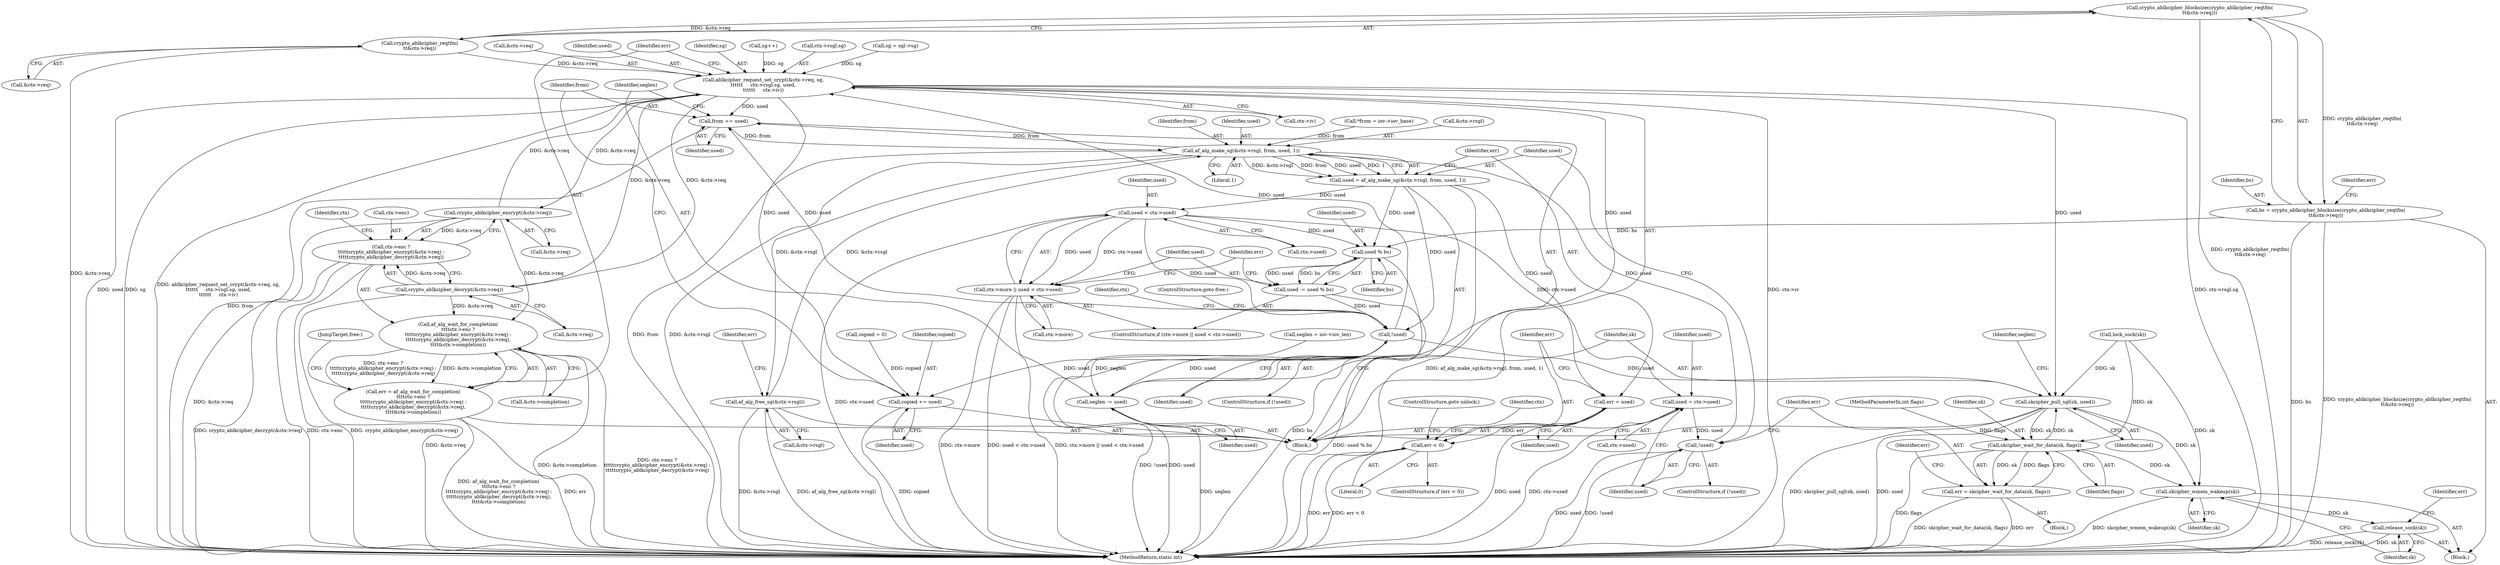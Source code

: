 digraph "0_linux_f3d3342602f8bcbf37d7c46641cb9bca7618eb1c_0@API" {
"1000127" [label="(Call,crypto_ablkcipher_blocksize(crypto_ablkcipher_reqtfm(\n\t\t&ctx->req)))"];
"1000128" [label="(Call,crypto_ablkcipher_reqtfm(\n\t\t&ctx->req))"];
"1000125" [label="(Call,bs = crypto_ablkcipher_blocksize(crypto_ablkcipher_reqtfm(\n\t\t&ctx->req)))"];
"1000244" [label="(Call,used % bs)"];
"1000242" [label="(Call,used -= used % bs)"];
"1000252" [label="(Call,!used)"];
"1000255" [label="(Call,ablkcipher_request_set_crypt(&ctx->req, sg,\n\t\t\t\t\t\t     ctx->rsgl.sg, used,\n\t\t\t\t\t\t     ctx->iv))"];
"1000277" [label="(Call,crypto_ablkcipher_encrypt(&ctx->req))"];
"1000272" [label="(Call,af_alg_wait_for_completion(\n\t\t\t\tctx->enc ?\n\t\t\t\t\tcrypto_ablkcipher_encrypt(&ctx->req) :\n\t\t\t\t\tcrypto_ablkcipher_decrypt(&ctx->req),\n\t\t\t\t&ctx->completion))"];
"1000270" [label="(Call,err = af_alg_wait_for_completion(\n\t\t\t\tctx->enc ?\n\t\t\t\t\tcrypto_ablkcipher_encrypt(&ctx->req) :\n\t\t\t\t\tcrypto_ablkcipher_decrypt(&ctx->req),\n\t\t\t\t&ctx->completion))"];
"1000273" [label="(Call,ctx->enc ?\n\t\t\t\t\tcrypto_ablkcipher_encrypt(&ctx->req) :\n\t\t\t\t\tcrypto_ablkcipher_decrypt(&ctx->req))"];
"1000282" [label="(Call,crypto_ablkcipher_decrypt(&ctx->req))"];
"1000300" [label="(Call,copied += used)"];
"1000303" [label="(Call,from += used)"];
"1000216" [label="(Call,af_alg_make_sg(&ctx->rsgl, from, used, 1))"];
"1000214" [label="(Call,used = af_alg_make_sg(&ctx->rsgl, from, used, 1))"];
"1000224" [label="(Call,err = used)"];
"1000228" [label="(Call,err < 0)"];
"1000237" [label="(Call,used < ctx->used)"];
"1000197" [label="(Call,used = ctx->used)"];
"1000203" [label="(Call,!used)"];
"1000233" [label="(Call,ctx->more || used < ctx->used)"];
"1000292" [label="(Call,af_alg_free_sg(&ctx->rsgl))"];
"1000306" [label="(Call,seglen -= used)"];
"1000309" [label="(Call,skcipher_pull_sgl(sk, used))"];
"1000208" [label="(Call,skcipher_wait_for_data(sk, flags))"];
"1000206" [label="(Call,err = skcipher_wait_for_data(sk, flags))"];
"1000316" [label="(Call,skcipher_wmem_wakeup(sk))"];
"1000318" [label="(Call,release_sock(sk))"];
"1000212" [label="(Identifier,err)"];
"1000230" [label="(Literal,0)"];
"1000209" [label="(Identifier,sk)"];
"1000266" [label="(Identifier,used)"];
"1000273" [label="(Call,ctx->enc ?\n\t\t\t\t\tcrypto_ablkcipher_encrypt(&ctx->req) :\n\t\t\t\t\tcrypto_ablkcipher_decrypt(&ctx->req))"];
"1000317" [label="(Identifier,sk)"];
"1000225" [label="(Identifier,err)"];
"1000310" [label="(Identifier,sk)"];
"1000208" [label="(Call,skcipher_wait_for_data(sk, flags))"];
"1000139" [label="(Identifier,err)"];
"1000253" [label="(Identifier,used)"];
"1000235" [label="(Identifier,ctx)"];
"1000245" [label="(Identifier,used)"];
"1000260" [label="(Identifier,sg)"];
"1000244" [label="(Call,used % bs)"];
"1000197" [label="(Call,used = ctx->used)"];
"1000105" [label="(MethodParameterIn,int flags)"];
"1000307" [label="(Identifier,seglen)"];
"1000195" [label="(Call,sg++)"];
"1000291" [label="(JumpTarget,free:)"];
"1000258" [label="(Identifier,ctx)"];
"1000106" [label="(Block,)"];
"1000171" [label="(Call,seglen = iov->iov_len)"];
"1000239" [label="(Call,ctx->used)"];
"1000210" [label="(Identifier,flags)"];
"1000223" [label="(Literal,1)"];
"1000246" [label="(Identifier,bs)"];
"1000204" [label="(Identifier,used)"];
"1000125" [label="(Call,bs = crypto_ablkcipher_blocksize(crypto_ablkcipher_reqtfm(\n\t\t&ctx->req)))"];
"1000271" [label="(Identifier,err)"];
"1000272" [label="(Call,af_alg_wait_for_completion(\n\t\t\t\tctx->enc ?\n\t\t\t\t\tcrypto_ablkcipher_encrypt(&ctx->req) :\n\t\t\t\t\tcrypto_ablkcipher_decrypt(&ctx->req),\n\t\t\t\t&ctx->completion))"];
"1000229" [label="(Identifier,err)"];
"1000302" [label="(Identifier,used)"];
"1000318" [label="(Call,release_sock(sk))"];
"1000300" [label="(Call,copied += used)"];
"1000274" [label="(Call,ctx->enc)"];
"1000261" [label="(Call,ctx->rsgl.sg)"];
"1000248" [label="(Identifier,err)"];
"1000228" [label="(Call,err < 0)"];
"1000287" [label="(Call,&ctx->completion)"];
"1000309" [label="(Call,skcipher_pull_sgl(sk, used))"];
"1000226" [label="(Identifier,used)"];
"1000238" [label="(Identifier,used)"];
"1000215" [label="(Identifier,used)"];
"1000270" [label="(Call,err = af_alg_wait_for_completion(\n\t\t\t\tctx->enc ?\n\t\t\t\t\tcrypto_ablkcipher_encrypt(&ctx->req) :\n\t\t\t\t\tcrypto_ablkcipher_decrypt(&ctx->req),\n\t\t\t\t&ctx->completion))"];
"1000214" [label="(Call,used = af_alg_make_sg(&ctx->rsgl, from, used, 1))"];
"1000144" [label="(Call,copied = 0)"];
"1000199" [label="(Call,ctx->used)"];
"1000242" [label="(Call,used -= used % bs)"];
"1000298" [label="(Identifier,err)"];
"1000147" [label="(Call,lock_sock(sk))"];
"1000177" [label="(Call,*from = iov->iov_base)"];
"1000252" [label="(Call,!used)"];
"1000237" [label="(Call,used < ctx->used)"];
"1000306" [label="(Call,seglen -= used)"];
"1000129" [label="(Call,&ctx->req)"];
"1000251" [label="(ControlStructure,if (!used))"];
"1000126" [label="(Identifier,bs)"];
"1000321" [label="(MethodReturn,static int)"];
"1000234" [label="(Call,ctx->more)"];
"1000277" [label="(Call,crypto_ablkcipher_encrypt(&ctx->req))"];
"1000267" [label="(Call,ctx->iv)"];
"1000185" [label="(Call,sg = sgl->sg)"];
"1000254" [label="(ControlStructure,goto free;)"];
"1000233" [label="(Call,ctx->more || used < ctx->used)"];
"1000202" [label="(ControlStructure,if (!used))"];
"1000203" [label="(Call,!used)"];
"1000216" [label="(Call,af_alg_make_sg(&ctx->rsgl, from, used, 1))"];
"1000316" [label="(Call,skcipher_wmem_wakeup(sk))"];
"1000278" [label="(Call,&ctx->req)"];
"1000232" [label="(ControlStructure,if (ctx->more || used < ctx->used))"];
"1000217" [label="(Call,&ctx->rsgl)"];
"1000255" [label="(Call,ablkcipher_request_set_crypt(&ctx->req, sg,\n\t\t\t\t\t\t     ctx->rsgl.sg, used,\n\t\t\t\t\t\t     ctx->iv))"];
"1000304" [label="(Identifier,from)"];
"1000198" [label="(Identifier,used)"];
"1000283" [label="(Call,&ctx->req)"];
"1000231" [label="(ControlStructure,goto unlock;)"];
"1000301" [label="(Identifier,copied)"];
"1000183" [label="(Identifier,seglen)"];
"1000293" [label="(Call,&ctx->rsgl)"];
"1000319" [label="(Identifier,sk)"];
"1000224" [label="(Call,err = used)"];
"1000221" [label="(Identifier,from)"];
"1000311" [label="(Identifier,used)"];
"1000127" [label="(Call,crypto_ablkcipher_blocksize(crypto_ablkcipher_reqtfm(\n\t\t&ctx->req)))"];
"1000303" [label="(Call,from += used)"];
"1000256" [label="(Call,&ctx->req)"];
"1000282" [label="(Call,crypto_ablkcipher_decrypt(&ctx->req))"];
"1000206" [label="(Call,err = skcipher_wait_for_data(sk, flags))"];
"1000205" [label="(Block,)"];
"1000289" [label="(Identifier,ctx)"];
"1000243" [label="(Identifier,used)"];
"1000184" [label="(Block,)"];
"1000207" [label="(Identifier,err)"];
"1000227" [label="(ControlStructure,if (err < 0))"];
"1000292" [label="(Call,af_alg_free_sg(&ctx->rsgl))"];
"1000320" [label="(Identifier,err)"];
"1000305" [label="(Identifier,used)"];
"1000308" [label="(Identifier,used)"];
"1000128" [label="(Call,crypto_ablkcipher_reqtfm(\n\t\t&ctx->req))"];
"1000222" [label="(Identifier,used)"];
"1000127" -> "1000125"  [label="AST: "];
"1000127" -> "1000128"  [label="CFG: "];
"1000128" -> "1000127"  [label="AST: "];
"1000125" -> "1000127"  [label="CFG: "];
"1000127" -> "1000321"  [label="DDG: crypto_ablkcipher_reqtfm(\n\t\t&ctx->req)"];
"1000127" -> "1000125"  [label="DDG: crypto_ablkcipher_reqtfm(\n\t\t&ctx->req)"];
"1000128" -> "1000127"  [label="DDG: &ctx->req"];
"1000128" -> "1000129"  [label="CFG: "];
"1000129" -> "1000128"  [label="AST: "];
"1000128" -> "1000321"  [label="DDG: &ctx->req"];
"1000128" -> "1000255"  [label="DDG: &ctx->req"];
"1000125" -> "1000106"  [label="AST: "];
"1000126" -> "1000125"  [label="AST: "];
"1000139" -> "1000125"  [label="CFG: "];
"1000125" -> "1000321"  [label="DDG: bs"];
"1000125" -> "1000321"  [label="DDG: crypto_ablkcipher_blocksize(crypto_ablkcipher_reqtfm(\n\t\t&ctx->req))"];
"1000125" -> "1000244"  [label="DDG: bs"];
"1000244" -> "1000242"  [label="AST: "];
"1000244" -> "1000246"  [label="CFG: "];
"1000245" -> "1000244"  [label="AST: "];
"1000246" -> "1000244"  [label="AST: "];
"1000242" -> "1000244"  [label="CFG: "];
"1000244" -> "1000321"  [label="DDG: bs"];
"1000244" -> "1000242"  [label="DDG: used"];
"1000244" -> "1000242"  [label="DDG: bs"];
"1000237" -> "1000244"  [label="DDG: used"];
"1000214" -> "1000244"  [label="DDG: used"];
"1000242" -> "1000232"  [label="AST: "];
"1000243" -> "1000242"  [label="AST: "];
"1000248" -> "1000242"  [label="CFG: "];
"1000242" -> "1000321"  [label="DDG: used % bs"];
"1000242" -> "1000252"  [label="DDG: used"];
"1000252" -> "1000251"  [label="AST: "];
"1000252" -> "1000253"  [label="CFG: "];
"1000253" -> "1000252"  [label="AST: "];
"1000254" -> "1000252"  [label="CFG: "];
"1000258" -> "1000252"  [label="CFG: "];
"1000252" -> "1000321"  [label="DDG: used"];
"1000252" -> "1000321"  [label="DDG: !used"];
"1000237" -> "1000252"  [label="DDG: used"];
"1000214" -> "1000252"  [label="DDG: used"];
"1000252" -> "1000255"  [label="DDG: used"];
"1000252" -> "1000300"  [label="DDG: used"];
"1000252" -> "1000303"  [label="DDG: used"];
"1000252" -> "1000306"  [label="DDG: used"];
"1000252" -> "1000309"  [label="DDG: used"];
"1000255" -> "1000184"  [label="AST: "];
"1000255" -> "1000267"  [label="CFG: "];
"1000256" -> "1000255"  [label="AST: "];
"1000260" -> "1000255"  [label="AST: "];
"1000261" -> "1000255"  [label="AST: "];
"1000266" -> "1000255"  [label="AST: "];
"1000267" -> "1000255"  [label="AST: "];
"1000271" -> "1000255"  [label="CFG: "];
"1000255" -> "1000321"  [label="DDG: sg"];
"1000255" -> "1000321"  [label="DDG: ablkcipher_request_set_crypt(&ctx->req, sg,\n\t\t\t\t\t\t     ctx->rsgl.sg, used,\n\t\t\t\t\t\t     ctx->iv)"];
"1000255" -> "1000321"  [label="DDG: ctx->iv"];
"1000255" -> "1000321"  [label="DDG: used"];
"1000255" -> "1000321"  [label="DDG: ctx->rsgl.sg"];
"1000277" -> "1000255"  [label="DDG: &ctx->req"];
"1000282" -> "1000255"  [label="DDG: &ctx->req"];
"1000185" -> "1000255"  [label="DDG: sg"];
"1000195" -> "1000255"  [label="DDG: sg"];
"1000255" -> "1000277"  [label="DDG: &ctx->req"];
"1000255" -> "1000282"  [label="DDG: &ctx->req"];
"1000255" -> "1000300"  [label="DDG: used"];
"1000255" -> "1000303"  [label="DDG: used"];
"1000255" -> "1000306"  [label="DDG: used"];
"1000255" -> "1000309"  [label="DDG: used"];
"1000277" -> "1000273"  [label="AST: "];
"1000277" -> "1000278"  [label="CFG: "];
"1000278" -> "1000277"  [label="AST: "];
"1000273" -> "1000277"  [label="CFG: "];
"1000277" -> "1000321"  [label="DDG: &ctx->req"];
"1000277" -> "1000272"  [label="DDG: &ctx->req"];
"1000277" -> "1000273"  [label="DDG: &ctx->req"];
"1000272" -> "1000270"  [label="AST: "];
"1000272" -> "1000287"  [label="CFG: "];
"1000273" -> "1000272"  [label="AST: "];
"1000287" -> "1000272"  [label="AST: "];
"1000270" -> "1000272"  [label="CFG: "];
"1000272" -> "1000321"  [label="DDG: &ctx->completion"];
"1000272" -> "1000321"  [label="DDG: ctx->enc ?\n\t\t\t\t\tcrypto_ablkcipher_encrypt(&ctx->req) :\n\t\t\t\t\tcrypto_ablkcipher_decrypt(&ctx->req)"];
"1000272" -> "1000270"  [label="DDG: ctx->enc ?\n\t\t\t\t\tcrypto_ablkcipher_encrypt(&ctx->req) :\n\t\t\t\t\tcrypto_ablkcipher_decrypt(&ctx->req)"];
"1000272" -> "1000270"  [label="DDG: &ctx->completion"];
"1000282" -> "1000272"  [label="DDG: &ctx->req"];
"1000270" -> "1000184"  [label="AST: "];
"1000271" -> "1000270"  [label="AST: "];
"1000291" -> "1000270"  [label="CFG: "];
"1000270" -> "1000321"  [label="DDG: af_alg_wait_for_completion(\n\t\t\t\tctx->enc ?\n\t\t\t\t\tcrypto_ablkcipher_encrypt(&ctx->req) :\n\t\t\t\t\tcrypto_ablkcipher_decrypt(&ctx->req),\n\t\t\t\t&ctx->completion)"];
"1000270" -> "1000321"  [label="DDG: err"];
"1000273" -> "1000282"  [label="CFG: "];
"1000274" -> "1000273"  [label="AST: "];
"1000282" -> "1000273"  [label="AST: "];
"1000289" -> "1000273"  [label="CFG: "];
"1000273" -> "1000321"  [label="DDG: crypto_ablkcipher_decrypt(&ctx->req)"];
"1000273" -> "1000321"  [label="DDG: ctx->enc"];
"1000273" -> "1000321"  [label="DDG: crypto_ablkcipher_encrypt(&ctx->req)"];
"1000282" -> "1000273"  [label="DDG: &ctx->req"];
"1000282" -> "1000283"  [label="CFG: "];
"1000283" -> "1000282"  [label="AST: "];
"1000282" -> "1000321"  [label="DDG: &ctx->req"];
"1000300" -> "1000184"  [label="AST: "];
"1000300" -> "1000302"  [label="CFG: "];
"1000301" -> "1000300"  [label="AST: "];
"1000302" -> "1000300"  [label="AST: "];
"1000304" -> "1000300"  [label="CFG: "];
"1000300" -> "1000321"  [label="DDG: copied"];
"1000144" -> "1000300"  [label="DDG: copied"];
"1000303" -> "1000184"  [label="AST: "];
"1000303" -> "1000305"  [label="CFG: "];
"1000304" -> "1000303"  [label="AST: "];
"1000305" -> "1000303"  [label="AST: "];
"1000307" -> "1000303"  [label="CFG: "];
"1000303" -> "1000321"  [label="DDG: from"];
"1000303" -> "1000216"  [label="DDG: from"];
"1000216" -> "1000303"  [label="DDG: from"];
"1000216" -> "1000214"  [label="AST: "];
"1000216" -> "1000223"  [label="CFG: "];
"1000217" -> "1000216"  [label="AST: "];
"1000221" -> "1000216"  [label="AST: "];
"1000222" -> "1000216"  [label="AST: "];
"1000223" -> "1000216"  [label="AST: "];
"1000214" -> "1000216"  [label="CFG: "];
"1000216" -> "1000321"  [label="DDG: from"];
"1000216" -> "1000321"  [label="DDG: &ctx->rsgl"];
"1000216" -> "1000214"  [label="DDG: &ctx->rsgl"];
"1000216" -> "1000214"  [label="DDG: from"];
"1000216" -> "1000214"  [label="DDG: used"];
"1000216" -> "1000214"  [label="DDG: 1"];
"1000292" -> "1000216"  [label="DDG: &ctx->rsgl"];
"1000177" -> "1000216"  [label="DDG: from"];
"1000203" -> "1000216"  [label="DDG: used"];
"1000216" -> "1000292"  [label="DDG: &ctx->rsgl"];
"1000214" -> "1000184"  [label="AST: "];
"1000215" -> "1000214"  [label="AST: "];
"1000225" -> "1000214"  [label="CFG: "];
"1000214" -> "1000321"  [label="DDG: af_alg_make_sg(&ctx->rsgl, from, used, 1)"];
"1000214" -> "1000224"  [label="DDG: used"];
"1000214" -> "1000237"  [label="DDG: used"];
"1000224" -> "1000184"  [label="AST: "];
"1000224" -> "1000226"  [label="CFG: "];
"1000225" -> "1000224"  [label="AST: "];
"1000226" -> "1000224"  [label="AST: "];
"1000229" -> "1000224"  [label="CFG: "];
"1000224" -> "1000321"  [label="DDG: used"];
"1000224" -> "1000228"  [label="DDG: err"];
"1000228" -> "1000227"  [label="AST: "];
"1000228" -> "1000230"  [label="CFG: "];
"1000229" -> "1000228"  [label="AST: "];
"1000230" -> "1000228"  [label="AST: "];
"1000231" -> "1000228"  [label="CFG: "];
"1000235" -> "1000228"  [label="CFG: "];
"1000228" -> "1000321"  [label="DDG: err < 0"];
"1000228" -> "1000321"  [label="DDG: err"];
"1000237" -> "1000233"  [label="AST: "];
"1000237" -> "1000239"  [label="CFG: "];
"1000238" -> "1000237"  [label="AST: "];
"1000239" -> "1000237"  [label="AST: "];
"1000233" -> "1000237"  [label="CFG: "];
"1000237" -> "1000321"  [label="DDG: ctx->used"];
"1000237" -> "1000197"  [label="DDG: ctx->used"];
"1000237" -> "1000233"  [label="DDG: used"];
"1000237" -> "1000233"  [label="DDG: ctx->used"];
"1000197" -> "1000184"  [label="AST: "];
"1000197" -> "1000199"  [label="CFG: "];
"1000198" -> "1000197"  [label="AST: "];
"1000199" -> "1000197"  [label="AST: "];
"1000204" -> "1000197"  [label="CFG: "];
"1000197" -> "1000321"  [label="DDG: ctx->used"];
"1000197" -> "1000203"  [label="DDG: used"];
"1000203" -> "1000202"  [label="AST: "];
"1000203" -> "1000204"  [label="CFG: "];
"1000204" -> "1000203"  [label="AST: "];
"1000207" -> "1000203"  [label="CFG: "];
"1000215" -> "1000203"  [label="CFG: "];
"1000203" -> "1000321"  [label="DDG: !used"];
"1000203" -> "1000321"  [label="DDG: used"];
"1000233" -> "1000232"  [label="AST: "];
"1000233" -> "1000234"  [label="CFG: "];
"1000234" -> "1000233"  [label="AST: "];
"1000243" -> "1000233"  [label="CFG: "];
"1000248" -> "1000233"  [label="CFG: "];
"1000233" -> "1000321"  [label="DDG: used < ctx->used"];
"1000233" -> "1000321"  [label="DDG: ctx->more || used < ctx->used"];
"1000233" -> "1000321"  [label="DDG: ctx->more"];
"1000292" -> "1000184"  [label="AST: "];
"1000292" -> "1000293"  [label="CFG: "];
"1000293" -> "1000292"  [label="AST: "];
"1000298" -> "1000292"  [label="CFG: "];
"1000292" -> "1000321"  [label="DDG: af_alg_free_sg(&ctx->rsgl)"];
"1000292" -> "1000321"  [label="DDG: &ctx->rsgl"];
"1000306" -> "1000184"  [label="AST: "];
"1000306" -> "1000308"  [label="CFG: "];
"1000307" -> "1000306"  [label="AST: "];
"1000308" -> "1000306"  [label="AST: "];
"1000310" -> "1000306"  [label="CFG: "];
"1000306" -> "1000321"  [label="DDG: seglen"];
"1000171" -> "1000306"  [label="DDG: seglen"];
"1000309" -> "1000184"  [label="AST: "];
"1000309" -> "1000311"  [label="CFG: "];
"1000310" -> "1000309"  [label="AST: "];
"1000311" -> "1000309"  [label="AST: "];
"1000183" -> "1000309"  [label="CFG: "];
"1000309" -> "1000321"  [label="DDG: skcipher_pull_sgl(sk, used)"];
"1000309" -> "1000321"  [label="DDG: used"];
"1000309" -> "1000208"  [label="DDG: sk"];
"1000208" -> "1000309"  [label="DDG: sk"];
"1000147" -> "1000309"  [label="DDG: sk"];
"1000309" -> "1000316"  [label="DDG: sk"];
"1000208" -> "1000206"  [label="AST: "];
"1000208" -> "1000210"  [label="CFG: "];
"1000209" -> "1000208"  [label="AST: "];
"1000210" -> "1000208"  [label="AST: "];
"1000206" -> "1000208"  [label="CFG: "];
"1000208" -> "1000321"  [label="DDG: flags"];
"1000208" -> "1000206"  [label="DDG: sk"];
"1000208" -> "1000206"  [label="DDG: flags"];
"1000147" -> "1000208"  [label="DDG: sk"];
"1000105" -> "1000208"  [label="DDG: flags"];
"1000208" -> "1000316"  [label="DDG: sk"];
"1000206" -> "1000205"  [label="AST: "];
"1000207" -> "1000206"  [label="AST: "];
"1000212" -> "1000206"  [label="CFG: "];
"1000206" -> "1000321"  [label="DDG: skcipher_wait_for_data(sk, flags)"];
"1000206" -> "1000321"  [label="DDG: err"];
"1000316" -> "1000106"  [label="AST: "];
"1000316" -> "1000317"  [label="CFG: "];
"1000317" -> "1000316"  [label="AST: "];
"1000319" -> "1000316"  [label="CFG: "];
"1000316" -> "1000321"  [label="DDG: skcipher_wmem_wakeup(sk)"];
"1000147" -> "1000316"  [label="DDG: sk"];
"1000316" -> "1000318"  [label="DDG: sk"];
"1000318" -> "1000106"  [label="AST: "];
"1000318" -> "1000319"  [label="CFG: "];
"1000319" -> "1000318"  [label="AST: "];
"1000320" -> "1000318"  [label="CFG: "];
"1000318" -> "1000321"  [label="DDG: release_sock(sk)"];
"1000318" -> "1000321"  [label="DDG: sk"];
}
